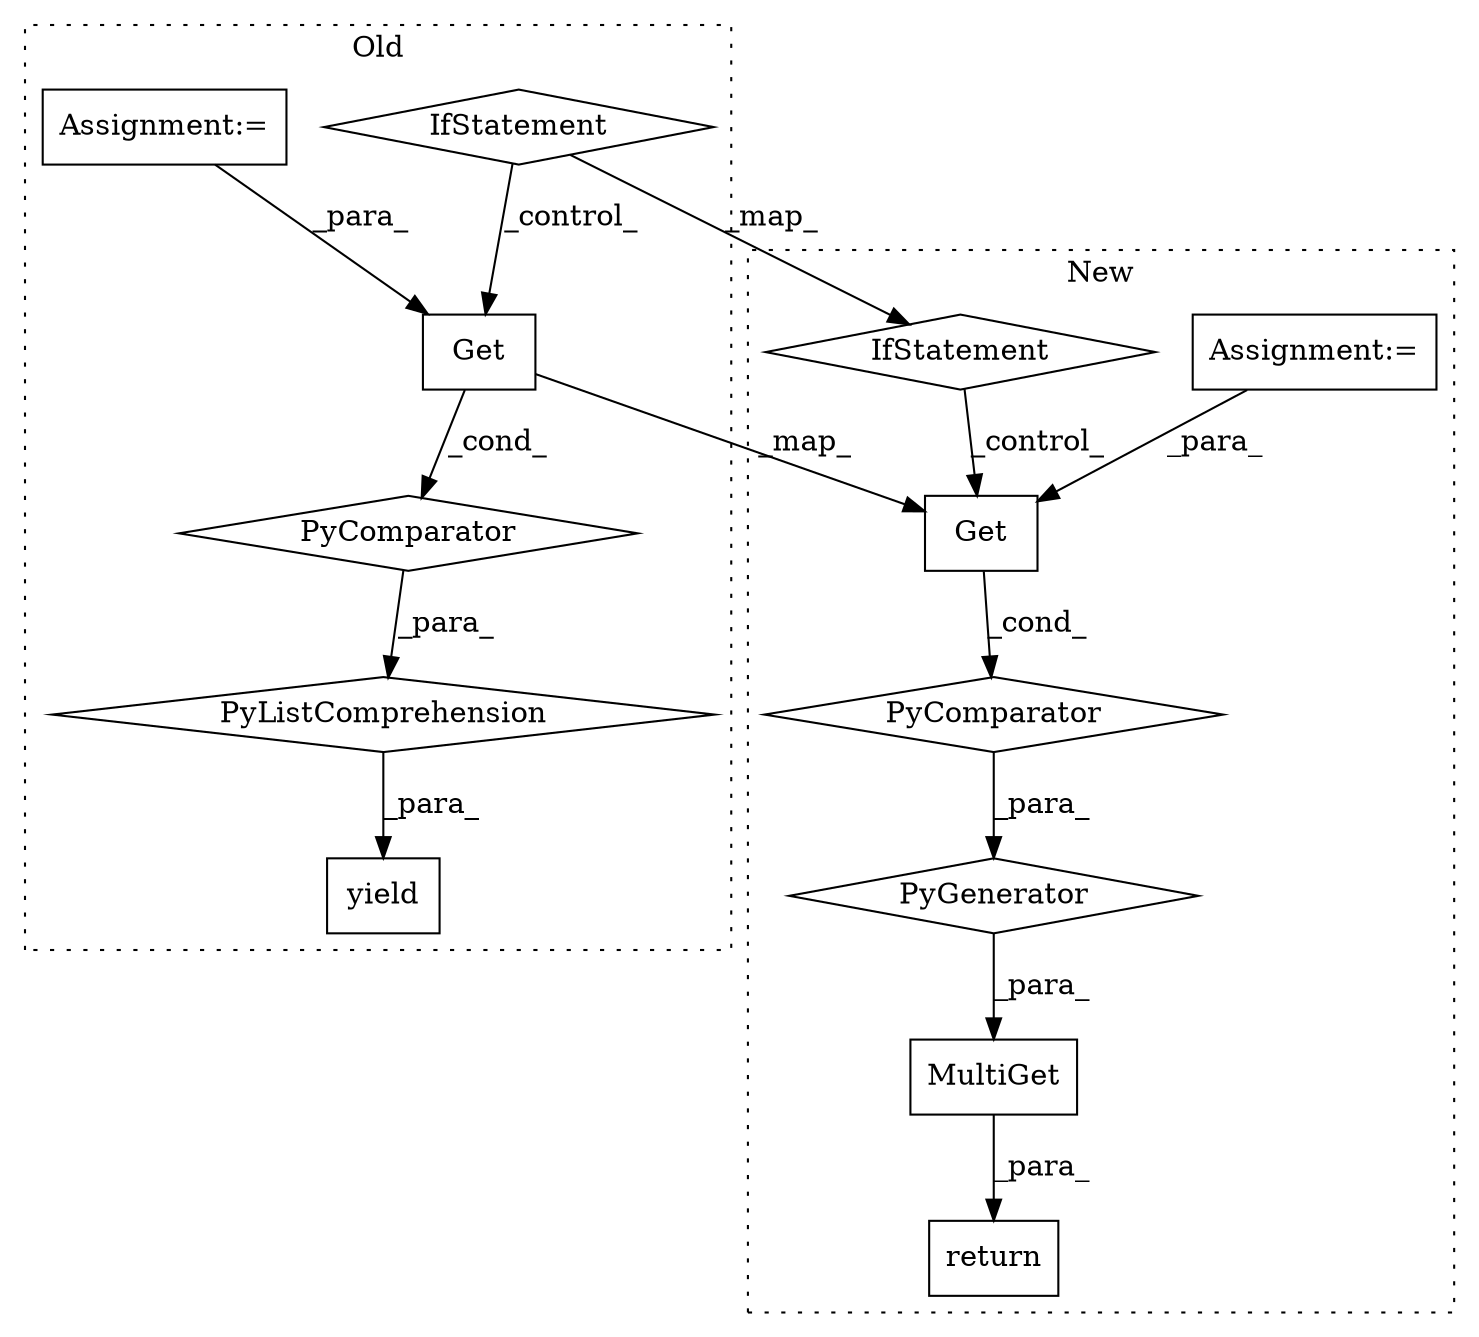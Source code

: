 digraph G {
subgraph cluster0 {
1 [label="yield" a="112" s="16603" l="7" shape="box"];
6 [label="PyListComprehension" a="109" s="15929" l="143" shape="diamond"];
7 [label="PyComparator" a="113" s="16035" l="29" shape="diamond"];
9 [label="Get" a="32" s="15929,15970" l="4,1" shape="box"];
11 [label="IfStatement" a="25" s="16035" l="29" shape="diamond"];
12 [label="Assignment:=" a="7" s="16035" l="29" shape="box"];
label = "Old";
style="dotted";
}
subgraph cluster1 {
2 [label="PyGenerator" a="107" s="16024" l="141" shape="diamond"];
3 [label="PyComparator" a="113" s="16130" l="29" shape="diamond"];
4 [label="Assignment:=" a="7" s="16130" l="29" shape="box"];
5 [label="MultiGet" a="32" s="16004,16165" l="20,-3" shape="box"];
8 [label="Get" a="32" s="16024,16065" l="4,1" shape="box"];
10 [label="IfStatement" a="25" s="16130" l="29" shape="diamond"];
13 [label="return" a="41" s="16710" l="7" shape="box"];
label = "New";
style="dotted";
}
2 -> 5 [label="_para_"];
3 -> 2 [label="_para_"];
4 -> 8 [label="_para_"];
5 -> 13 [label="_para_"];
6 -> 1 [label="_para_"];
7 -> 6 [label="_para_"];
8 -> 3 [label="_cond_"];
9 -> 7 [label="_cond_"];
9 -> 8 [label="_map_"];
10 -> 8 [label="_control_"];
11 -> 9 [label="_control_"];
11 -> 10 [label="_map_"];
12 -> 9 [label="_para_"];
}